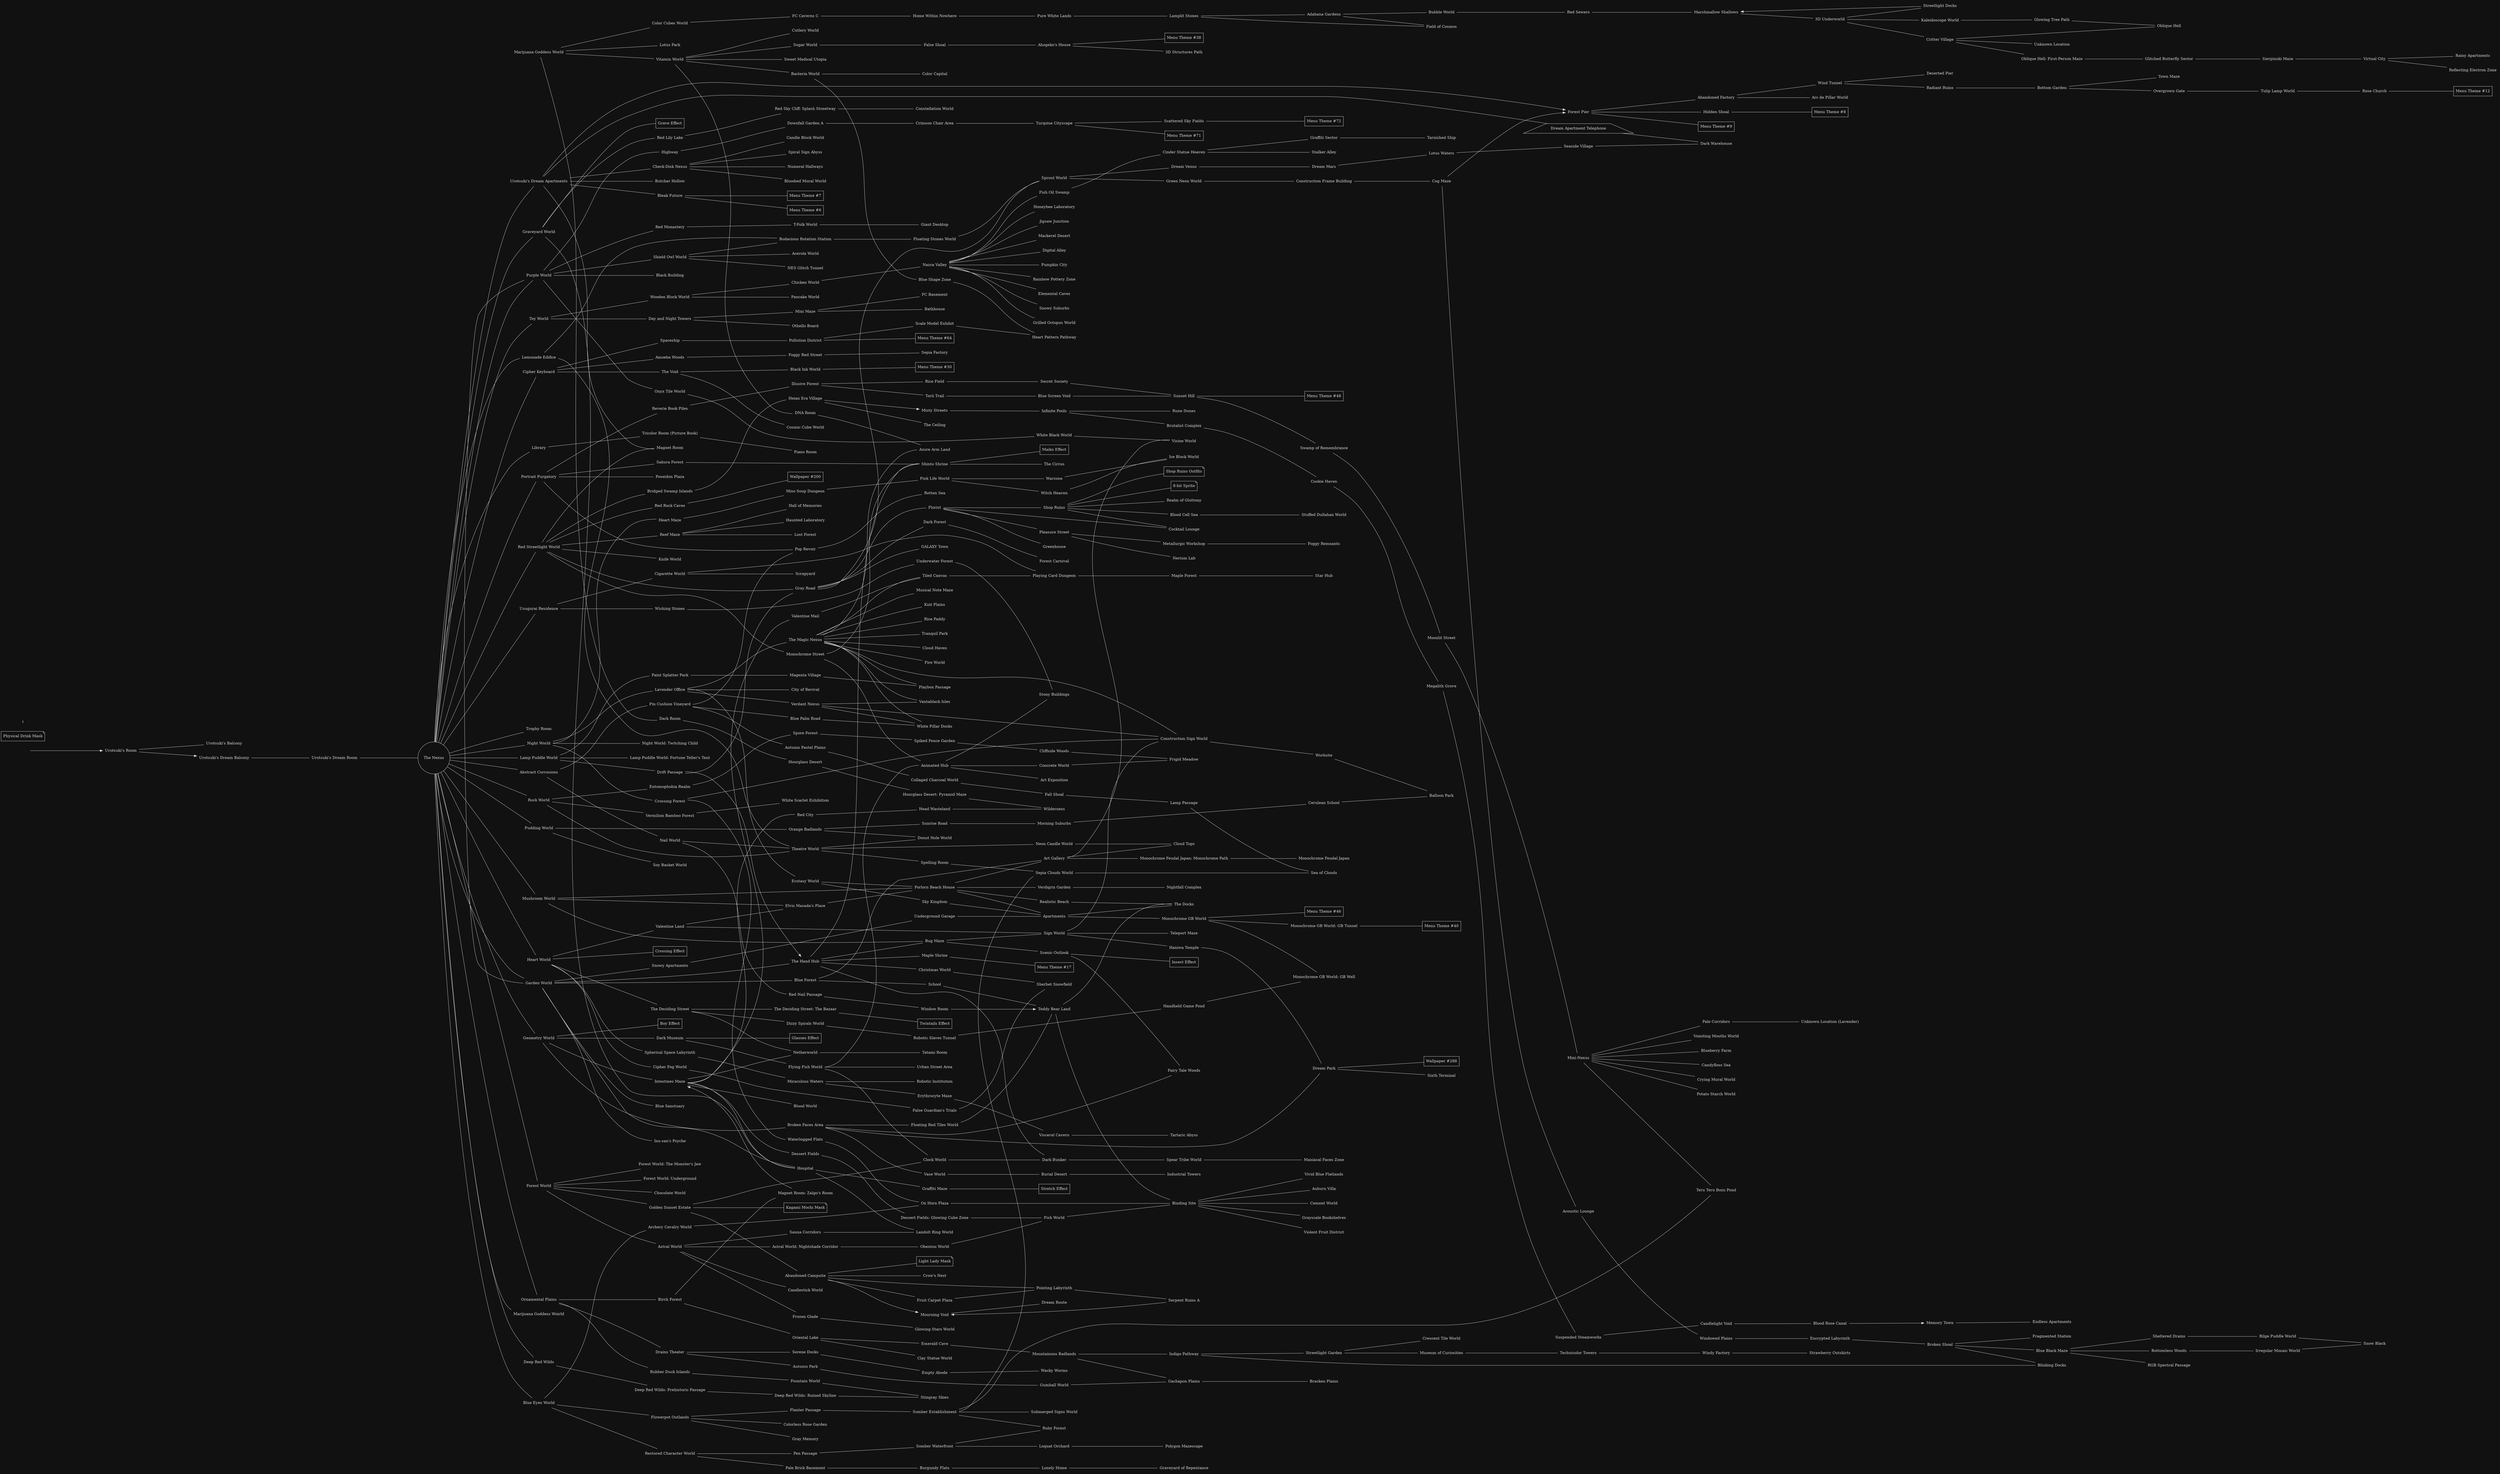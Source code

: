 graph G 
{         
    center=true
    fontname="Courier-Sans"
    bgcolor="#111111"
    ranksep=3
    rankdir=LR
    mclimit=100
    overlap=false

    node[
    shape=plaintext,
    fontcolor="#dddddd",
    color="#dddddd"
    ]

    edge[
    color="#dddddd"
    ]
    
    "The Nexus"[shape=circle]

    "Boy Effect"[shape=box]
    "Crossing Effect"[shape=box]
    "Glasses Effect"[shape=box]
    "Grave Effect"[shape=box]
    "Stretch Effect"[shape=box]
    "Twintails Effect"[shape=box]
    "Insect Effect"[shape=box]

    "Maiko Effect"[shape=box]

    "Kagami Mochi Mask"[shape=note]
    "Light Lady Mask"[shape=note]
    "Physical Drink Mask"[shape=note]
    "Shop Ruins Outfits"[shape=note]
    "8-bit Sprite"[shape=note]

    "Menu Theme #6"[shape=box]
    "Menu Theme #7"[shape=box]
    "Menu Theme #8"[shape=box]
    "Menu Theme #9"[shape=box]
    "Menu Theme #12"[shape=box]
    "Menu Theme #17"[shape=box]
    "Menu Theme #30"[shape=box]
    "Menu Theme #38"[shape=box]
    "Menu Theme #40"[shape=box]
    "Menu Theme #46"[shape=box]
    "Menu Theme #48"[shape=box]
    "Menu Theme #64"[shape=box]
    "Menu Theme #71"[shape=box]
    "Menu Theme #72"[shape=box]

    "Wallpaper #200"[shape=box]
    "Wallpaper #288"[shape=box]

    "Dream Apartment Telephone"[shape=trapezium]
    
    //Connections :D

    " " -- "Urotsuki's Room"[dir=forward]
    "Urotsuki's Room" -- "Urotsuki's Balcony"
    "Urotsuki's Room" -- "Urotsuki's Dream Balcony" [dir=forward]
    "Urotsuki's Dream Balcony" -- "Urotsuki's Dream Room"
    "Urotsuki's Dream Room" -- "The Nexus"

    "The Nexus" -- "Abstract Corrosions"
    "The Nexus" -- "Blue Eyes World"
    "The Nexus" -- "Cipher Keyboard"
    "The Nexus" -- "Deep Red Wilds"
    "The Nexus" -- "Forest World"
    "The Nexus" -- "Garden World"
    "The Nexus" -- "Geometry World"
    "The Nexus" -- "Graveyard World"
    "The Nexus" -- "Heart World"
    "The Nexus" -- "Lamp Puddle World"
    "The Nexus" -- "Lemonade Edifice"
    "The Nexus" -- "Library"
    "The Nexus" -- "Marijuana Goddess Woirld"
    "The Nexus" -- "Mushroom World"
    "The Nexus" -- "Night World"
    "The Nexus" -- "Ornamental Plains"
    "The Nexus" -- "Portrait Purgatory"
    "The Nexus" -- "Pudding World"
    "The Nexus" -- "Purple World"
    "The Nexus" -- "Red Streetlight World"
    "The Nexus" -- "Rock World"
    "The Nexus" -- "Toy World"
    "The Nexus" -- "Urotsuki's Dream Apartments"
    "The Nexus" -- "Usugurai Residence"
    "The Nexus" -- "Trophy Room"

    {rank=same; "Abstract Corrosions", "Blue Eyes World", "Cipher Keyboard", "Deep Red Wilds", "Forest World", "Garden World", "Geometry World", "Graveyard World", "Heart World",
    "Lamp Puddle World", "Lemonade Edifice", "Library", "Marijuana Goddess World", "Mushroom World", "Night World", "Ornamental Plains", "Portrait Purgatory", "Pudding World",
    "Purple World", "Red Streetlight World", "Rock World", "Toy World", "Urotsuki's Dream Apartments", "Usugurai Residence", "Trophy Room"}

    "3D Underworld" -- "Critter Village"
    "3D Underworld" -- "Kaleidoscope World"
    "3D Underworld" -- "Streetlight Docks"

    "Abandoned Campsite" -- "Crow's Nest"
    "Abandoned Campsite" -- "Fruit Carpet Plaza"
    "Abandoned Campsite" -- "Mourning Void"[dir=forward]
    "Abandoned Campsite" -- "Pointing Labyrinth"
    "Abandoned Campsite" -- "Light Lady Mask"
    
    "Abandoned Factory" -- "Arc de Pillar World"
    "Abandoned Factory" -- "Wind Tunnel"

    "Abstract Corrosions" -- "Nail World"
    "Abstract Corrosions" -- "Pin Cushion Vineyard"

    "Adabana Gardens" -- "Bubble World"
    "Adabana Gardens" -- "Field of Cosmos"
i
    "Acoustic Lounge" -- "Windowed Plains"

    "Ahogeko's House" -- "3D Structures Path"
    "Ahogeko's House" -- "Menu Theme #38"
    
    "Amoeba Woods" -- "Foggy Red Street"

    "Animated Hub" -- "Art Exposition"
    "Animated Hub" -- "Concrete World"
    "Animated Hub" -- "Stony Buildings"

    "Apartments" -- "Monochrome GB World"
    "Apartments" -- "The Docks"

    "Archery Cavalry World" -- "Ox Horn Plaza"

    "Art Gallery" -- "Cloud Tops"
    "Art Gallery" -- "Monochrome Feudal Japan: Monochrome Path"
    "Art Gallery" -- "Visine World"

    "Astral World" -- "Frozen Glade"
    "Astral World" -- "Sauna Corridors"
    "Astral World" -- "Astral World: Nightshade Corridor"
    "Astral World" -- "Candlestick World"

    "Astral World: Nightshade Corridor" -- "Obentou World"

    "Autumn Park" -- "Gumball World"

    "Autumn Pastel Plains" -- "Collaged Charcoal World"

    "Bacteria World" -- "Blue Shape Zone"
    "Bacteria World" -- "Color Capital"

    "Bilge Puddle World" -- "Snow Black"

    "Binding Site" -- "Auburn Villa"
    "Binding Site" -- "Grayscale Bookshelves"
    "Binding Site" -- "Violent Fruit District"
    "Binding Site" -- "Vivid Blue Flatlands"
    "Binding Site" -- "Cement World"

    "Birch Forest" -- "Magnet Room: Zalgo's Room"
    "Birch Forest" -- "Oriental Lake"

    "Black Ink World" -- "Menu Theme #30"

    "Bleak Future" -- "Menu Theme #6"
    "Bleak Future" -- "Menu Theme #7"

    "Blood Cell Sea" -- "Stuffed Dullahan World"

    "Blood Rose Canal" -- "Memory Town"[dir=forward]

    "Blue Black Maze" -- "Bottomless Woods"
    "Blue Black Maze" -- "RGB Spectral Passage"
    "Blue Black Maze" -- "Sheltered Drains"

    "Blue Eyes World" -- "Archery Cavalry World"
    "Blue Eyes World" -- "Flowerpot Outlands"
    "Blue Eyes World" -- "Restored Character World"
	
    "Blue Forest" -- "Art Gallery"
    "Blue Forest" -- "School"

    "Blue Palm Road" -- "White Pillar Docks"

    "Blue Screen Void" -- "Sunset Hill"

    "Blue Shape Zone" -- "Heart Pattern Pathway"

    "Bodacious Rotation Station" -- "Floating Stones World"
    
    "Bottom Garden" -- "Overgrown Gate"
    "Bottom Garden" -- "Town Maze"

    "Bottomless Woods" -- "Irregular Mosaic World"

    "Bridged Swamp Islands" -- "Heian Era Village"

    "Broken Faces Area" -- "Dream Park"
    "Broken Faces Area" -- "Fairy Tale Woods"
    "Broken Faces Area" -- "Floating Red Tiles World"
    "Broken Faces Area" -- "Vase World"

    "Broken Shoal" -- "Blinking Docks"
    "Broken Shoal" -- "Blue Black Maze"
    "Broken Shoal" -- "Fragmented Station"

    "Brutalist Complex" -- "Cookie Haven"

    "Bubble World" -- "Red Sewers"

    "Bug Maze" -- "Scenic Outlook"
    "Bug Maze" -- "Sign World"

    "Burgundy Flats" -- "Lonely Home"

    "Burial Desert" -- "Industrial Towers"

    "Candlelight Void" -- "Blood Rose Canal"

    "Cerulean School" -- "Balloon Park"

    "Check-Disk Nexus" -- "Bloodied Mural World"
    "Check-Disk Nexus" -- "Candle Block World"
    "Check-Disk Nexus" -- "Numeral Hallways"
    "Check-Disk Nexus" -- "Spiral Sign Abyss"

    "Chicken World" -- "Nazca Valley"

    "Christmas World" -- "Sherbet Snowfield"
    
    "Cigarette World" -- "Playing Card Dungeon"
    "Cigarette World" -- "Scrapyard"

    "Cinder Statue Heaven" -- "Graffiti Sector"
    "Cinder Statue Heaven" -- "Stalker Alley"

    "Cipher Fog World" -- "False Guardian's Trials"

    "Cipher Keyboard" -- "Amoeba Woods"
    "Cipher Keyboard" -- "Spaceship"
    "Cipher Keyboard" -- "The Void"

    "Cliffside Woods" -- "Frigid Meadow"

    "Clock World" -- "Dark Bunker"
    "Flying Fish World" -- "Clock World"
   
    "Cog Maze" -- "Acoustic Lounge"
    "Cog Maze" -- "Forest Pier"[dir=forward]

    "Collaged Charcoal World" -- "Fall Shoal"

    "Color Cubes World" -- "FC Caverns C"

    "Concrete World" -- "Frigid Meadow"
    
    "Construction Frame Building" -- "Cog Maze"
    "Construction Sign World" -- "Worksite"

    "Cookie Haven" -- "Megalith Grove"

    "Crimson Chair Area" -- "Turqoise Cityscape"

    "Critter Village" -- "Oblique Hell"
    "Critter Village" -- "Oblique Hell: First-Person Maze"
    "Critter Village" -- "Unknown Location"
    
    "Crossing Forest" -- "Construction Sign World"
    "Crossing Forest" -- "Waterlogged Flats"

    "Dark Bunker" -- "Spear Tribe World"

    "Dark Forest" -- "Forest Carnival"

    "Dark Museum" -- "Flying Fish World"
    "Dark Museum" -- "Glasses Effect"

    "Dark Room" -- "Hourglass Desert"

    "Day and Night Towers" -- "Mini Maze"
    "Day and Night Towers" -- "Othello Board"

    "Deep Red Wilds" -- "Deep Red Wilds: Prehistoric Passage"

    "Deep Red Wilds: Prehistoric Passage" -- "Deep Red Wilds: Ruined Skyline"

    "Deep Red Wilds: Ruined Skyline" -- "Stingray Skies"
    
    "Dessert Fields" -- "Dessert Fields: Glowing Cube Zone"

    "Dessert Fields: Glowing Cube Zone" -- "Fish World"

    "Dizzy Spirals World" -- "Robotic Slaves Tunnel"

    "DNA Room" -- "Azure Arm Land"

    "Downfall Garden A" -- "Crimson Chair Area"

    "Drains Theater" -- "Autumn Park"
    "Drains Theater" -- "Serene Docks"

    "Dream Apartment Telephone" -- "Dark Warehouse"

    "Dream Mars" -- "Lotus Waters"

    "Dream Park" -- "Sixth Terminal"
    "Dream Park" -- "Wallpaper #288"

    "Dream Venus" -- "Dream Mars"

    "Drift Passage" -- "Gray Road"
    "Drift Passage" -- "The Hand Hub"[dir=forward]

    "Ecstasy World" -- "Forlorn Beach House"
    "Ecstasy World" -- "Sky Kingdom"

    "Elvis Masada's Place" -- "Forlorn Beach House"

    "Emerald Cave" -- "Mountainous Badlands"

    "Empty Abode" -- "Wacky Worms"

    "Encrypted Labyrinth" -- "Broken Shoal"

    "Entomophobia Realm" -- "Spore Forest"

    "Erythrocyte Maze" -- "Visceral Cavern"

    "False Guardian's Trials" -- "Sherbet Snowfield"

    "Fall Shoal" -- "Lamp Passage"

    "False Shoal" -- "Ahogeko's House"

    "FC Caverns C" -- "Home Within Nowhere"

    "Fish Oil Swamp" -- "Cinder Statue Heaven"

    "Fish World" -- "Binding Site"
    
    "Floating Red Tiles World" -- "Teddy Bear Land"

    "Floating Stones World" -- "Sprout World"

    "Florist" -- "Cocktail Lounge"
    "Florist" -- "Greenhouse"
    "Florist" -- "Pleasure Street"
    "Florist" -- "Shop Ruins"

    "Flowerpot Outlands" -- "Colorless Rose Garden"
    "Flowerpot Outlands" -- "Gray Memory"
    "Flowerpot Outlands" -- "Planter Passage"

    "Flying Fish World" -- "Animated Hub"
    "Flying Fish World" -- "Urban Street Area"
    
    "Foggy Red Street" -- "Sepia Factory"
    
    "Forest Pier" -- "Abandoned Factory"
    "Forest Pier" -- "Hidden Shoal"
    "Forest Pier" -- "Menu Theme #9"

    "Forest World" -- "Astral World"
    "Forest World" -- "Chocolate World"
    "Forest World" -- "Golden Sunset Estate"
    "Forest World" -- "Forest World: The Monster's Jaw"
    "Forest World" -- "Forest World: Underground"
    //"Physical Drink Mask"

    "Forlorn Beach House" -- "Apartments"
    "Forlorn Beach House" -- "Art Gallery"
    "Forlorn Beach House" -- "Realistic Beach"
    "Forlorn Beach House" -- "Verdigris Garden"

    "Fountain World" -- "Stingray Skies"

    "Frozen Glade" -- "Glowing Stars World"

    "Fruit Carpet Plaza" -- "Pointing Labyrinth"

    "Gachapon Plains" -- "Bracken Plains"

    "Garden World" -- "Blue Forest"
    "Garden World" -- "Blue Sanctuary"
    "Garden World" -- "Hospital"
    "Garden World" -- "Inu-san's Psyche"
    "Garden World" -- "Snowy Apartments"
    "Garden World" -- "The Hand Hub"

    "Geometry World" -- "Boy Effect"
    "Geometry World" -- "Broken Faces Area"
    "Geometry World" -- "Dark Museum"
    "Geometry World" -- "Intestines Maze"
    
    "Glitched Butterfly Sector" -- "Sierpinski Maze"

    "Glowing Tree Path" -- "Oblique Hell"
    
    "Golden Sunset Estate" -- "Abandoned Campsite"
    "Golden Sunset Estate" -- "Clock World"
    "Golden Sunset Estate" -- "Kagami Mochi Mask"

    "Graffiti Maze" -- "Stretch Effect"

    "Graffiti Sector" -- "Tarnished Ship"

    "Graveyard World" -- "Grave Effect"
    "Graveyard World" -- "Hospital"
    "Graveyard World" -- "Red Lily Lake"
   
    "Gray Road" -- "Dark Forest"
    "Gray Road" -- "Florist"
    "Gray Road" -- "GALAXY Town"
    "Gray Road" -- "Sprout World"

    "Green Neon World" -- "Construction Frame Building"

    "Gumball World" -- "Gachapon Plains"
    
    "Handheld Game Pond" -- "Monochrome GB World: GB Well"
    
    "Haniwa Temple" -- "Dream Park"

    "Head Wasteland" -- "Wilderness"    

    "Heart Maze" -- "Miso Soup Dungeon"
   
    "Heart World" -- "Cipher Fog World"
    "Heart World" -- "Spherical Space Labyrinth"
    "Heart World" -- "The Deciding Street"
    "Heart World" -- "Valentine Land"
    "Heart World" -- "Crossing Effect"

    "Heian Era Village" -- "Misty Streets"[dir=forward]
    "Heian Era Village" -- "The Ceiling"

    "Hidden Shoal" -- "Menu Theme #8"

    "Highway" -- "Downfall Garden A"

    "Home Within Nowhere" -- "Pure White Lands"
    
    "Hospital" -- "Graffiti Maze"
    "Hospital" -- "Landolt Ring World"

    "Hourglass Desert" -- "Hourglass Desert: Pyramid Maze" 

    "Hourglass Desert: Pyramid Maze" -- "Wilderness"

    "Illusive Forest" -- "Rice Field"
    "Illusive Forest" -- "Torii Trail"

    "Indigo Pathway" -- "Blinking Docks"
    "Indigo Pathway" -- "Streetlight Garden"

    "Infinite Pools" -- "Brutalist Complex"
    "Infinite Pools" -- "Rune Dunes"

    "Intestines Maze" -- "Blood World"
    "Intestines Maze" -- "Dessert Fields"
    "Intestines Maze" -- "Hospital"
    "Intestines Maze" -- "Magnet Room: Zalgo's Room"[dir=back] 
    "Intestines Maze" -- "Netherworld"
    "Intestines Maze" -- "Red City"
    "Intestines Maze" -- "Valentine Mail"

    "Irregular Mosaic World" -- "Snow Black"

    "Kaleidoscope World" -- "Glowing Tree Path"

    "Lamp Passage" -- "Sea of Clouds"

    "Lamp Puddle World" -- "Drift Passage"
    "Lamp Puddle World" -- "Lamp Puddle World: Fortune Teller's Tent"
    "Lamp Puddle World" -- "Paint Splatter Park"

    "Lamplit Stones" -- "Adabana Gardens"
    "Lamplit Stones" -- "Field of Cosmos"

    "Lavender Office" -- "City of Revival"
    "Lavender Office" -- "Ecstasy World"
    "Lavender Office" -- "The Magic Nexus"
    "Lavender Office" -- "Verdant Nexus"
    
    "Lemonade Edifice" -- "Bodacious Rotation Station"
    "Lemonade Edifice" -- "Theatre World"

    "Library" -- "Tricolor Room (Picture Book)"

    "Lonely Home" -- "Graveyard of Repentance"

    "Loquat Orchard" -- "Polygon Mazescape"

    "Lotus Waters" -- "Seaside Village"

    "Magenta Village" -- "Playbox Passage"
    
    "Maple Forest" -- "Star Hub"

    "Maple Shrine" -- "Menu Theme #17"

    "Marijuana Goddess World" -- "Color Cubes World"
    "Marijuana Goddess World" -- "Dark Room"
    "Marijuana Goddess World" -- "Lotus Park"
    "Marijuana Goddess World" -- "Vitamin World"

    "Marshmallow Shallows" -- "3D Underworld"

    "Megalith Grove" -- "Suspended Steamworks"

    "Memory Town" -- "Endless Apartments"

    "Metallurgic Workshop" -- "Foggy Remnants"

    "Mini Maze" -- "Bathhouse"
    "Mini Maze" -- "FC Basement"

    "Mini-Nexus" -- "Blueberry Farm"
    "Mini-Nexus" -- "Candyfloss Sea"
    "Mini-Nexus" -- "Crying Mural World"
    "Mini-Nexus" -- "Pale Corridors"
    "Mini-Nexus" -- "Potato Starch World"
    "Mini-Nexus" -- "Teru Teru Bozu Pond"
    "Mini-Nexus" -- "Vomiting Mouths World"

    "Miraculous Waters" -- "Erythrocyte Maze"
    "Miraculous Waters" -- "Robotic Institution"

    "Miso Soup Dungeon" -- "Pink Life World"

    "Misty Streets" -- "Infinite Pools"
    
    "Monochrome Feudal Japan: Monochrome Path" -- "Monochrome Feudal Japan"

    "Monochrome GB World" -- "Menu Theme #46"
    "Monochrome GB World" -- "Monochrome GB World: GB Tunnel"
    "Monochrome GB World" -- "Monochrome GB World: GB Well"
    
    "Monochrome GB World: GB Tunnel" -- "Menu Theme #40"

    "Monochrome Street" -- "Animated Hub"
    "Monochrome Street" -- "Shinto Shrine"

    "Moonlit Street" -- "Mini-Nexus"

    "Morning Suburbs" -- "Cerulean School"

    "Mountainous Badlands" -- "Gachapon Plains"
    "Mountainous Badlands" -- "Indigo Pathway"

    "Mourning Void" -- "Dream Route"
    "Mourning Void" -- "Serpent Ruins A"[dir=back]

    "Museum of Curiosities" -- "Technicolor Towers"

    "Mushroom World" -- "Bug Maze"
    "Mushroom World" -- "Elvis Masada's Place"
    "Mushroom World" -- "Forlorn Beach House"

    "Nail World" -- "Red Nail Passage"
    "Nail World" -- "Theatre World"

    "Nazca Valley" -- "Digital Alley"
    "Nazca Valley" -- "Elemental Caves"
    "Nazca Valley" -- "Fish Oil Swamp"
    "Nazca Valley" -- "Grilled Octopus World"
    "Nazca Valley" -- "Honeybee Laboratory"
    "Nazca Valley" -- "Jigsaw Junction"
    "Nazca Valley" -- "Mackerel Desert"
    "Nazca Valley" -- "Pumpkin City"
    "Nazca Valley" -- "Rainbow Pottery Zone"
    "Nazca Valley" -- "Snowy Suburbs"
    
    "Neon Candle World" -- "Cloud Tops"

    "Netherworld" -- "Tatami Room"

    "Night World" -- "Crossing Forest"
    "Night World" -- "Heart Maze"
    "Night World" -- "Lavender Office"
    "Night World" -- "Night World: Twitching Child"

    "Obentou World" -- "Fish World"

    "Oblique Hell: First-Person Maze" -- "Glitched Butterfly Sector"

    "Onyx Tile World" -- "White Black World"

    "Orange Badlands" -- "Donut Hole World"
    "Orange Badlands" -- "Sunrise Road"

    "Oriental Lake" -- "Clay Statue World"
    "Oriental Lake" -- "Emerald Cave"

    "Ornamental Plains" -- "Birch Forest"
    "Ornamental Plains" -- "Drains Theater"
    "Ornamental Plains" -- "Rubber Duck Islands"
    
    "Overgrown Gate" -- "Tulip Lamp World"

    "Ox Horn Plaza" -- "Binding Site"

    "Paint Splatter Park" -- "Magenta Village"

    "Pale Brick Basement" -- "Burgundy Flats"

    "Pale Corridors" -- "Unknown Location (Lavender)"

    "Pen Passage" -- "Somber Waterfront"

    "Pin Cushion Vineyard" -- "Autumn Pastel Plains"
    "Pin Cushion Vineyard" -- "Blue Palm Road"
    "Pin Cushion Vineyard" -- "Pop Revoir"

    "Pink Life World" -- "Warzone"
    "Pink Life World" -- "Witch Heaven"

    "Planter Passage" -- "Somber Establishment"
    
    "Playing Card Dungeon" -- "Maple Forest"

    "Pleasure Street" -- "Metallurgic Workshop"
    "Pleasure Street" -- "Nerium Lab"

    "Pointing Labyrinth" -- "Serpent Ruins A"
    
    "Pollution District" -- "Scale Model Exhibit"
    "Pollution District" -- "Menu Theme #64"

    "Pop Revoir" -- "Rotten Sea"
    
    "Portrait Purgatory" -- "Pop Revoir"
    "Portrait Purgatory" -- "Poseidon Plaza"
    "Portrait Purgatory" -- "Reverie Book Piles"
    "Portrait Purgatory" -- "Sakura Forest"

    "Pudding World" -- "Orange Badlands"
    "Pudding World" -- "Soy Basket World"

    "Pure White Lands" -- "Lamplit Stones"

    "Purple World" -- "Black Building"
    "Purple World" -- "Garden World"
    "Purple World" -- "Highway"
    "Purple World" -- "Onyx Tile World"
    "Purple World" -- "Red Monastery"
    "Purple World" -- "Shield Owl World"
    
    "Radiant Ruins" -- "Bottom Garden"

    "Realistic Beach" -- "The Docks"

    "Red City" -- "Head Wasteland"

    "Red Lily Lake" -- "Red Sky Cliff: Splash Streetway"
    
    "Red Nail Passage" -- "Window Room"

    "Red Monastery" -- "T-Folk World"

    "Red Rock Caves" -- "Wallpaper #200"

    "Red Sewers" -- "Marshmallow Shallows"

    "Red Sky Cliff: Splash Streetway" -- "Constellation World"
   
    "Red Streetlight World" -- "Bridged Swamp Islands"
    "Red Streetlight World" -- "Gray Road"
    "Red Streetlight World" -- "Knife World"
    "Red Streetlight World" -- "Magnet Room"
    "Red Streetlight World" -- "Monochrome Street"
    "Red Streetlight World" -- "Red Rock Caves"
    "Red Streetlight World" -- "Reef Maze"

    "Reef Maze" -- "Hall of Memories"
    "Reef Maze" -- "Haunted Laboratory"
    "Reef Maze" -- "Lost Forest"

    "Restored Character World" -- "Pale Brick Basement"
    "Restored Character World" -- "Pen Passage"

    "Reverie Book Piles" -- "Illusive Forest"

    "Rice Field" -- "Secret Society"

    "Robotic Slaves Tunnel" -- "Handheld Game Pond"

    "Rock World" -- "Entomophobia Realm"
    "Rock World" -- "Theatre World"
    "Rock World" -- "Vermilion Bamboo Forest"
    
    "Rose Church" -- "Menu Theme #12"

    "Rubber Duck Islands" -- "Fountain World"

    "Sakura Forest" -- "Shinto Shrine"

    "Sauna Corridors" -- "Landolt Ring World"

    "Scale Model Exhibit" -- "Heart Pattern Pathway"

    "Scattered Sky Fields" -- "Menu Theme #72"

    "Scenic Outlook" -- "Fairy Tale Woods"
    "Scenic Outlook" -- "Insect Effect"

    "School" -- "Teddy Bear Land"

    "Seaside Village" -- "Dark Warehouse"

    "Secret Society" -- "Sunset Hill"

    "Sepia Clouds World" -- "Sea of Clouds"

    "Serene Docks" -- "Empty Abode"

    "Sheltered Drains" -- "Bilge Puddle World"

    "Shield Owl World" -- "Acerola World"
    "Shield Owl World" -- "Bodacious Rotation Station"
    "Shield Owl World" -- "NES Glitch Tunnel"

    "Shinto Shrine" -- "Maiko Effect"
    "Shinto Shrine" -- "The Circus"
   
    "Shop Ruins" -- "Blood Cell Sea"
    "Shop Ruins" -- "Cocktail Lounge"
    "Shop Ruins" -- "Realm of Gluttony"
    "Shop Ruins" -- "Shop Ruins Outfits"
    "Shop Ruins" -- "8-bit Sprite"

    "Sierpinski Maze" -- "Virtual City"

    "Sign World" -- "Construction Sign World"
    "Sign World" -- "Haniwa Temple"
    "Sign World" -- "Teleport Maze"

    "Sky Kingdom" -- "Apartments"

    "Snowy Apartments" -- "Underground Garage"

    "Somber Establishment" -- "Ruby Forest"
    "Somber Establishment" -- "Sepia Clouds World"
    "Somber Establishment" -- "Submerged Signs World"
    "Somber Establishment" -- "Teru Teru Bozu Pond"

    "Somber Waterfront" -- "Loquat Orchard"
    "Somber Waterfront" -- "Ruby Forest"

    "Spaceship" -- "Pollution District"
    
    "Spear Tribe World" -- "Maniacal Faces Zone"

    "Spelling Room" -- "Sepia Clouds World"

    "Spherical Space Labyrinth" -- "Miraculous Waters"

    "Spiked Fence Garden" -- "Cliffside Woods"

    "Spore Forest" -- "Spiked Fence Garden"

    "Sprout World" -- "Dream Venus"
    "Sprout World" -- "Green Neon World"

    "Streetlight Docks" -- "Marshmallow Shallows"[dir=forward]

    "Streetlight Garden" -- "Crescent Tile World"
    "Streetlight Garden" -- "Museum of Curiosities"

    "Sugar World" -- "False Shoal"

    "Sunrise Road" -- "Morning Suburbs"

    "Sunset Hill" -- "Menu Theme #48"
    "Sunset Hill" -- "Swamp of Remembrance"

    "Suspended Steamworks" -- "Candlelight Void"

    "Swamp of Remembrance" -- "Moonlit Street"

    "Technicolor Towers" -- "Windy Factory"
    
    "Teddy Bear Land" -- "Binding Site"
    "Teddy Bear Land" -- "The Docks"
    
    "T-Folk World" -- "Giant Desktop"

    "The Deciding Street" -- "Netherworld"
    "The Deciding Street" -- "Dizzy Spirals World"
    "The Deciding Street" -- "The Deciding Street: The Bazaar"
    
    "The Deciding Street: The Bazaar" -- "Twintails Effect"
   
    "The Hand Hub" -- "Bug Maze"
    "The Hand Hub" -- "Christmas World"
    "The Hand Hub" -- "Dark Bunker"
    "The Hand Hub" -- "Maple Shrine"
    "The Hand Hub" -- "Shinto Shrine"

    "The Magic Nexus" -- "Azure Arm Land"
    "The Magic Nexus" -- "Cloud Haven"
    "The Magic Nexus" -- "Construction Sign World"
    "The Magic Nexus" -- "Fire World"
    "The Magic Nexus" -- "Knit Plains"
    "The Magic Nexus" -- "Musical Note Maze"
    "The Magic Nexus" -- "Playbox Passage"
    "The Magic Nexus" -- "Rice Paddy"
    "The Magic Nexus" -- "Tiled Canvas"
    "The Magic Nexus" -- "Tranquil Park"
    "The Magic Nexus" -- "Vantablack Isles"
    "The Magic Nexus" -- "White Pillar Docks"
    
    "The Void" -- "Black Ink World"
    "The Void" -- "Cosmic Cube World"

    "Theatre World"  -- "Donut Hole World" 
    "Theatre World" -- "Neon Candle World"
    "Theatre World" -- "Spelling Room"
    
    "Tiled Canvas" -- "Playing Card Dungeon"

    "Torii Trail" -- "Blue Screen Void"

    "Toy World" -- "Day and Night Towers"
    "Toy World" -- "Wooden Block World"

    "Tricolor Room (Picture Book)" -- "Piano Room"
    
    "Tulip Lamp World" -- "Rose Church"

    "Turqoise Cityscape" -- "Menu Theme #71"
    "Turqoise Cityscape" -- "Scattered Sky Fields"

    "Underground Garage" -- "Apartments" 

    "Underwater Forest" -- "Stony Buildings"

    "Urotsuki's Dream Apartments" -- "Bleak Future"
    "Urotsuki's Dream Apartments" -- "Butcher Hollow"
    "Urotsuki's Dream Apartments" -- "Check-Disk Nexus"
    "Urotsuki's Dream Apartments" -- "Dream Apartment Telephone"
    "Urotsuki's Dream Apartments" -- "Forest Pier"[dir=forward]
    "Urotsuki's Dream Apartments" -- "Magnet Room"
    
    "Usugurai Residence" -- "Cigarette World"
    "Usugurai Residence" -- "Wishing Stones"
    
    "Valentine Land" -- "Elvis Masada's Place"
    "Valentine Land" -- "Sign World"

    "Valentine Mail" -- "Tiled Canvas"

    "Vase World" -- "Burial Desert"

    "Verdant Nexus" -- "Construction Sign World"
    "Verdant Nexus" -- "Vantablack Isles"
    "Verdant Nexus" -- "White Pillar Docks"

    "Verdigris Garden" -- "Nightfall Complex"

    "Vermilion Bamboo Forest" -- "White Scarlet Exhibition"

    "Virtual City" -- "Rainy Apartments"
    "Virtual City" -- "Reflecting Electron Zone"

    "Visceral Cavern" -- "Tartaric Abyss"

    "Vitamin World" -- "Bacteria World"
    "Vitamin World" -- "Cutlery World"
    "Vitamin World" -- "DNA Room"
    "Vitamin World" -- "Sweet Medical Utopia"
    "Vitamin World" -- "Sugar World"

    "Warzone" -- "Ice Block World"

    "Waterlogged Flats" -- "Ox Horn Plaza"

    "White Black World" -- "Visine World"
    
    "Wind Tunnel" -- "Deserted Pier"
    "Wind Tunnel" -- "Radiant Ruins"

    "Window Room" -- "Teddy Bear Land"[dir=forward]

    "Windowed Plains" -- "Encrypted Labyrinth"

    "Windy Factory" -- "Strawberry Outskirts"
    
    "Wishing Stones" -- "Underwater Forest"

    "Witch Heaven" -- "Ice Block World"

    "Wooden Block World" -- "Chicken World"
    "Wooden Block World" -- "Pancake World"

    "Worksite" -- "Balloon Park"
}

